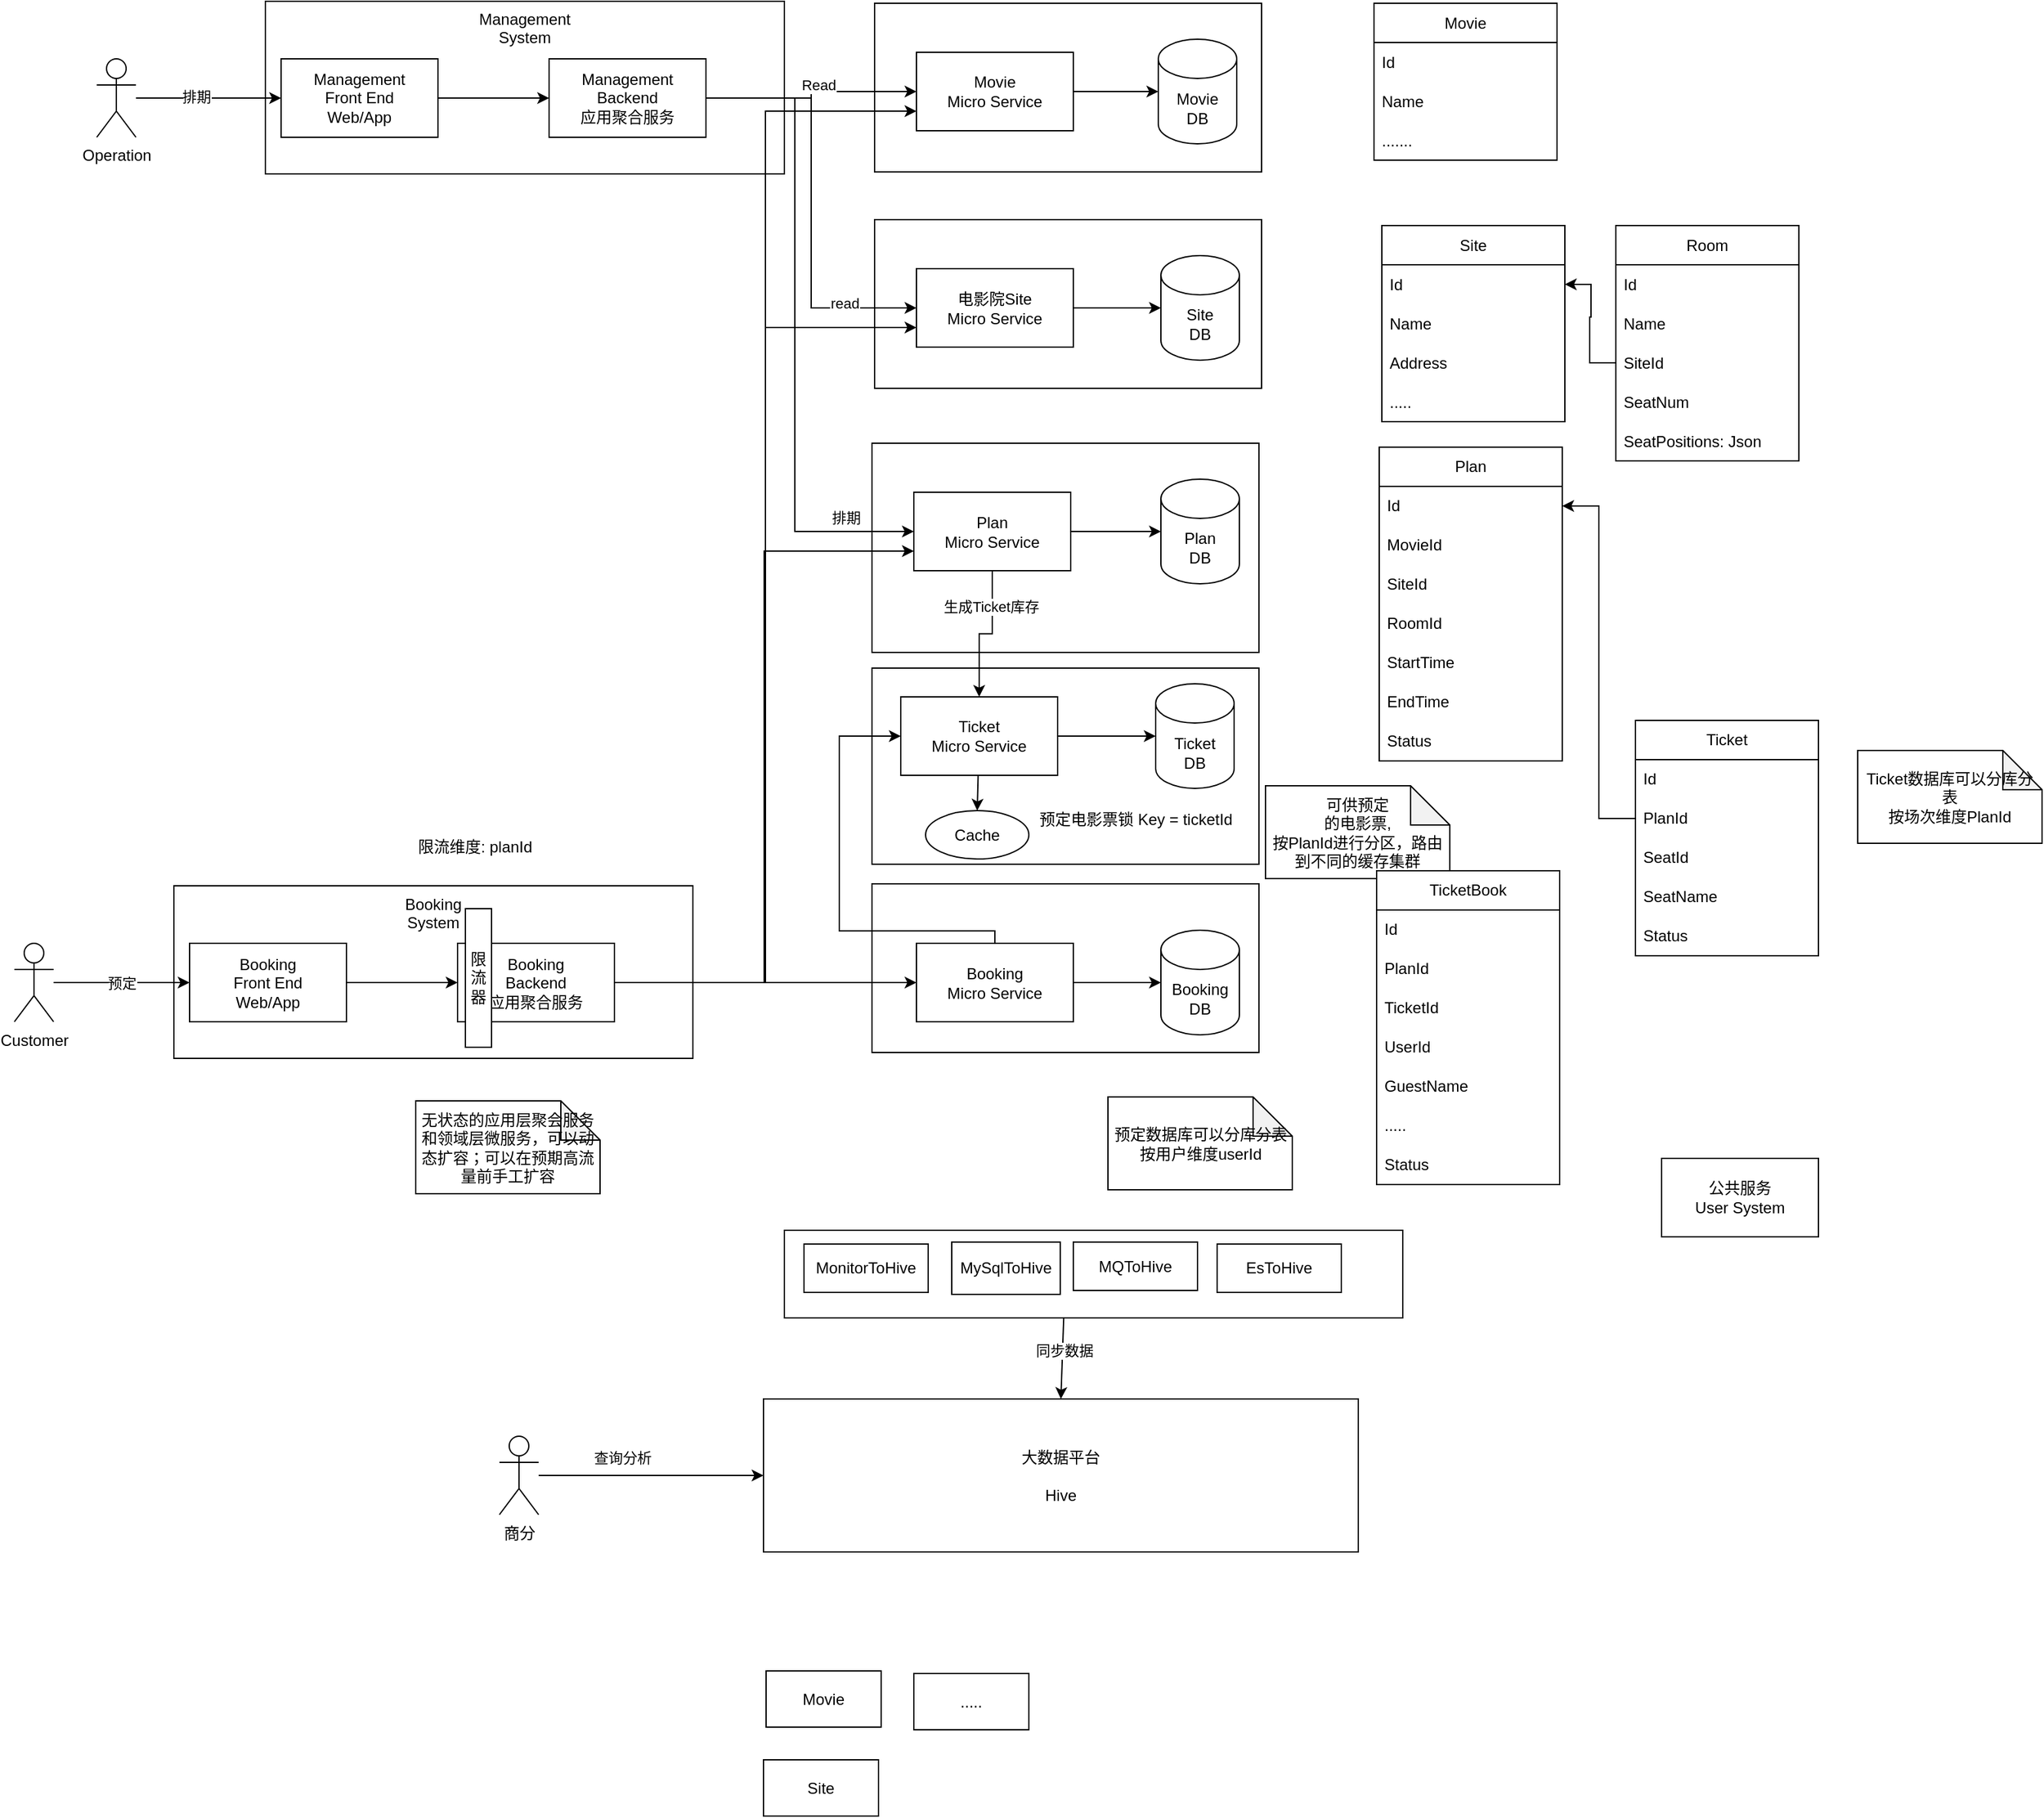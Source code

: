 <mxfile version="22.1.16" type="github">
  <diagram name="第 1 页" id="Faka9xy6Az8H3kE0TKsQ">
    <mxGraphModel dx="1875" dy="865" grid="0" gridSize="10" guides="1" tooltips="1" connect="1" arrows="1" fold="1" page="0" pageScale="1" pageWidth="827" pageHeight="1169" math="0" shadow="0">
      <root>
        <mxCell id="0" />
        <mxCell id="1" parent="0" />
        <mxCell id="XaCfA6eK3mpbHjhH3N9b-18" value="" style="rounded=0;whiteSpace=wrap;html=1;" vertex="1" parent="1">
          <mxGeometry x="803" y="534" width="296" height="160" as="geometry" />
        </mxCell>
        <mxCell id="XaCfA6eK3mpbHjhH3N9b-112" value="" style="rounded=0;whiteSpace=wrap;html=1;" vertex="1" parent="1">
          <mxGeometry x="803" y="706" width="296" height="150" as="geometry" />
        </mxCell>
        <mxCell id="XaCfA6eK3mpbHjhH3N9b-29" value="Booking&lt;br&gt;System" style="rounded=0;whiteSpace=wrap;html=1;verticalAlign=top;" vertex="1" parent="1">
          <mxGeometry x="269" y="872.5" width="397" height="132" as="geometry" />
        </mxCell>
        <mxCell id="XaCfA6eK3mpbHjhH3N9b-33" value="" style="rounded=0;whiteSpace=wrap;html=1;" vertex="1" parent="1">
          <mxGeometry x="803" y="871" width="296" height="129" as="geometry" />
        </mxCell>
        <mxCell id="XaCfA6eK3mpbHjhH3N9b-5" value="Management &lt;br&gt;System" style="rounded=0;whiteSpace=wrap;html=1;verticalAlign=top;" vertex="1" parent="1">
          <mxGeometry x="339" y="196" width="397" height="132" as="geometry" />
        </mxCell>
        <mxCell id="XaCfA6eK3mpbHjhH3N9b-12" value="" style="rounded=0;whiteSpace=wrap;html=1;" vertex="1" parent="1">
          <mxGeometry x="805" y="197.5" width="296" height="129" as="geometry" />
        </mxCell>
        <mxCell id="XaCfA6eK3mpbHjhH3N9b-15" value="" style="rounded=0;whiteSpace=wrap;html=1;" vertex="1" parent="1">
          <mxGeometry x="805" y="363" width="296" height="129" as="geometry" />
        </mxCell>
        <mxCell id="XaCfA6eK3mpbHjhH3N9b-11" style="edgeStyle=orthogonalEdgeStyle;rounded=0;orthogonalLoop=1;jettySize=auto;html=1;" edge="1" parent="1" source="XaCfA6eK3mpbHjhH3N9b-4" target="XaCfA6eK3mpbHjhH3N9b-6">
          <mxGeometry relative="1" as="geometry" />
        </mxCell>
        <mxCell id="XaCfA6eK3mpbHjhH3N9b-28" value="排期" style="edgeLabel;html=1;align=center;verticalAlign=middle;resizable=0;points=[];" vertex="1" connectable="0" parent="XaCfA6eK3mpbHjhH3N9b-11">
          <mxGeometry x="-0.171" y="1" relative="1" as="geometry">
            <mxPoint as="offset" />
          </mxGeometry>
        </mxCell>
        <mxCell id="XaCfA6eK3mpbHjhH3N9b-4" value="Operation" style="shape=umlActor;verticalLabelPosition=bottom;verticalAlign=top;html=1;outlineConnect=0;" vertex="1" parent="1">
          <mxGeometry x="210" y="240" width="30" height="60" as="geometry" />
        </mxCell>
        <mxCell id="XaCfA6eK3mpbHjhH3N9b-10" style="edgeStyle=orthogonalEdgeStyle;rounded=0;orthogonalLoop=1;jettySize=auto;html=1;" edge="1" parent="1" source="XaCfA6eK3mpbHjhH3N9b-6" target="XaCfA6eK3mpbHjhH3N9b-7">
          <mxGeometry relative="1" as="geometry" />
        </mxCell>
        <mxCell id="XaCfA6eK3mpbHjhH3N9b-6" value="Management&lt;br&gt;Front End&lt;br&gt;Web/App" style="rounded=0;whiteSpace=wrap;html=1;" vertex="1" parent="1">
          <mxGeometry x="351" y="240" width="120" height="60" as="geometry" />
        </mxCell>
        <mxCell id="XaCfA6eK3mpbHjhH3N9b-21" style="edgeStyle=orthogonalEdgeStyle;rounded=0;orthogonalLoop=1;jettySize=auto;html=1;" edge="1" parent="1" source="XaCfA6eK3mpbHjhH3N9b-7" target="XaCfA6eK3mpbHjhH3N9b-13">
          <mxGeometry relative="1" as="geometry" />
        </mxCell>
        <mxCell id="XaCfA6eK3mpbHjhH3N9b-22" value="Read" style="edgeLabel;html=1;align=center;verticalAlign=middle;resizable=0;points=[];" vertex="1" connectable="0" parent="XaCfA6eK3mpbHjhH3N9b-21">
          <mxGeometry x="0.096" y="5" relative="1" as="geometry">
            <mxPoint as="offset" />
          </mxGeometry>
        </mxCell>
        <mxCell id="XaCfA6eK3mpbHjhH3N9b-23" style="edgeStyle=orthogonalEdgeStyle;rounded=0;orthogonalLoop=1;jettySize=auto;html=1;entryX=0;entryY=0.5;entryDx=0;entryDy=0;" edge="1" parent="1" source="XaCfA6eK3mpbHjhH3N9b-7" target="XaCfA6eK3mpbHjhH3N9b-16">
          <mxGeometry relative="1" as="geometry" />
        </mxCell>
        <mxCell id="XaCfA6eK3mpbHjhH3N9b-24" value="read" style="edgeLabel;html=1;align=center;verticalAlign=middle;resizable=0;points=[];" vertex="1" connectable="0" parent="XaCfA6eK3mpbHjhH3N9b-23">
          <mxGeometry x="0.036" y="-1" relative="1" as="geometry">
            <mxPoint x="26" y="71" as="offset" />
          </mxGeometry>
        </mxCell>
        <mxCell id="XaCfA6eK3mpbHjhH3N9b-25" style="edgeStyle=orthogonalEdgeStyle;rounded=0;orthogonalLoop=1;jettySize=auto;html=1;exitX=1;exitY=0.5;exitDx=0;exitDy=0;entryX=0;entryY=0.5;entryDx=0;entryDy=0;" edge="1" parent="1" source="XaCfA6eK3mpbHjhH3N9b-7" target="XaCfA6eK3mpbHjhH3N9b-19">
          <mxGeometry relative="1" as="geometry">
            <mxPoint x="597" y="295" as="sourcePoint" />
            <mxPoint x="816" y="596.5" as="targetPoint" />
            <Array as="points">
              <mxPoint x="744" y="270" />
              <mxPoint x="744" y="602" />
            </Array>
          </mxGeometry>
        </mxCell>
        <mxCell id="XaCfA6eK3mpbHjhH3N9b-26" value="排期" style="edgeLabel;html=1;align=center;verticalAlign=middle;resizable=0;points=[];" vertex="1" connectable="0" parent="XaCfA6eK3mpbHjhH3N9b-25">
          <mxGeometry x="0.46" y="-1" relative="1" as="geometry">
            <mxPoint x="40" y="31" as="offset" />
          </mxGeometry>
        </mxCell>
        <mxCell id="XaCfA6eK3mpbHjhH3N9b-7" value="Management&lt;br&gt;Backend&lt;br&gt;应用聚合服务" style="rounded=0;whiteSpace=wrap;html=1;" vertex="1" parent="1">
          <mxGeometry x="556" y="240" width="120" height="60" as="geometry" />
        </mxCell>
        <mxCell id="XaCfA6eK3mpbHjhH3N9b-49" style="edgeStyle=orthogonalEdgeStyle;rounded=0;orthogonalLoop=1;jettySize=auto;html=1;" edge="1" parent="1" source="XaCfA6eK3mpbHjhH3N9b-13" target="XaCfA6eK3mpbHjhH3N9b-14">
          <mxGeometry relative="1" as="geometry" />
        </mxCell>
        <mxCell id="XaCfA6eK3mpbHjhH3N9b-13" value="Movie&lt;br&gt;Micro Service" style="rounded=0;whiteSpace=wrap;html=1;" vertex="1" parent="1">
          <mxGeometry x="837" y="235" width="120" height="60" as="geometry" />
        </mxCell>
        <mxCell id="XaCfA6eK3mpbHjhH3N9b-14" value="Movie&lt;br&gt;DB" style="shape=cylinder3;whiteSpace=wrap;html=1;boundedLbl=1;backgroundOutline=1;size=15;" vertex="1" parent="1">
          <mxGeometry x="1022" y="225" width="60" height="80" as="geometry" />
        </mxCell>
        <mxCell id="XaCfA6eK3mpbHjhH3N9b-48" style="edgeStyle=orthogonalEdgeStyle;rounded=0;orthogonalLoop=1;jettySize=auto;html=1;" edge="1" parent="1" source="XaCfA6eK3mpbHjhH3N9b-16" target="XaCfA6eK3mpbHjhH3N9b-17">
          <mxGeometry relative="1" as="geometry" />
        </mxCell>
        <mxCell id="XaCfA6eK3mpbHjhH3N9b-16" value="电影院Site&lt;br&gt;Micro Service" style="rounded=0;whiteSpace=wrap;html=1;" vertex="1" parent="1">
          <mxGeometry x="837" y="400.5" width="120" height="60" as="geometry" />
        </mxCell>
        <mxCell id="XaCfA6eK3mpbHjhH3N9b-17" value="Site&lt;br&gt;DB" style="shape=cylinder3;whiteSpace=wrap;html=1;boundedLbl=1;backgroundOutline=1;size=15;" vertex="1" parent="1">
          <mxGeometry x="1024" y="390.5" width="60" height="80" as="geometry" />
        </mxCell>
        <mxCell id="XaCfA6eK3mpbHjhH3N9b-47" style="edgeStyle=orthogonalEdgeStyle;rounded=0;orthogonalLoop=1;jettySize=auto;html=1;" edge="1" parent="1" source="XaCfA6eK3mpbHjhH3N9b-19" target="XaCfA6eK3mpbHjhH3N9b-20">
          <mxGeometry relative="1" as="geometry" />
        </mxCell>
        <mxCell id="XaCfA6eK3mpbHjhH3N9b-119" style="edgeStyle=orthogonalEdgeStyle;rounded=0;orthogonalLoop=1;jettySize=auto;html=1;" edge="1" parent="1" source="XaCfA6eK3mpbHjhH3N9b-19" target="XaCfA6eK3mpbHjhH3N9b-114">
          <mxGeometry relative="1" as="geometry" />
        </mxCell>
        <mxCell id="XaCfA6eK3mpbHjhH3N9b-129" value="生成Ticket库存" style="edgeLabel;html=1;align=center;verticalAlign=middle;resizable=0;points=[];" vertex="1" connectable="0" parent="XaCfA6eK3mpbHjhH3N9b-119">
          <mxGeometry x="-0.484" y="-1" relative="1" as="geometry">
            <mxPoint as="offset" />
          </mxGeometry>
        </mxCell>
        <mxCell id="XaCfA6eK3mpbHjhH3N9b-19" value="Plan&lt;br&gt;Micro Service" style="rounded=0;whiteSpace=wrap;html=1;" vertex="1" parent="1">
          <mxGeometry x="835" y="571.5" width="120" height="60" as="geometry" />
        </mxCell>
        <mxCell id="XaCfA6eK3mpbHjhH3N9b-20" value="Plan&lt;br&gt;DB" style="shape=cylinder3;whiteSpace=wrap;html=1;boundedLbl=1;backgroundOutline=1;size=15;" vertex="1" parent="1">
          <mxGeometry x="1024" y="561.5" width="60" height="80" as="geometry" />
        </mxCell>
        <mxCell id="XaCfA6eK3mpbHjhH3N9b-44" value="预定" style="edgeStyle=orthogonalEdgeStyle;rounded=0;orthogonalLoop=1;jettySize=auto;html=1;" edge="1" parent="1" source="XaCfA6eK3mpbHjhH3N9b-27" target="XaCfA6eK3mpbHjhH3N9b-31">
          <mxGeometry relative="1" as="geometry" />
        </mxCell>
        <mxCell id="XaCfA6eK3mpbHjhH3N9b-27" value="Customer" style="shape=umlActor;verticalLabelPosition=bottom;verticalAlign=top;html=1;outlineConnect=0;" vertex="1" parent="1">
          <mxGeometry x="147" y="916.5" width="30" height="60" as="geometry" />
        </mxCell>
        <mxCell id="XaCfA6eK3mpbHjhH3N9b-30" style="edgeStyle=orthogonalEdgeStyle;rounded=0;orthogonalLoop=1;jettySize=auto;html=1;" edge="1" parent="1" source="XaCfA6eK3mpbHjhH3N9b-31" target="XaCfA6eK3mpbHjhH3N9b-32">
          <mxGeometry relative="1" as="geometry" />
        </mxCell>
        <mxCell id="XaCfA6eK3mpbHjhH3N9b-31" value="Booking&lt;br&gt;Front End&lt;br&gt;Web/App" style="rounded=0;whiteSpace=wrap;html=1;" vertex="1" parent="1">
          <mxGeometry x="281" y="916.5" width="120" height="60" as="geometry" />
        </mxCell>
        <mxCell id="XaCfA6eK3mpbHjhH3N9b-43" style="edgeStyle=orthogonalEdgeStyle;rounded=0;orthogonalLoop=1;jettySize=auto;html=1;" edge="1" parent="1" source="XaCfA6eK3mpbHjhH3N9b-32" target="XaCfA6eK3mpbHjhH3N9b-34">
          <mxGeometry relative="1" as="geometry">
            <Array as="points">
              <mxPoint x="777" y="947" />
              <mxPoint x="777" y="947" />
            </Array>
          </mxGeometry>
        </mxCell>
        <mxCell id="XaCfA6eK3mpbHjhH3N9b-103" style="edgeStyle=orthogonalEdgeStyle;rounded=0;orthogonalLoop=1;jettySize=auto;html=1;entryX=0;entryY=0.75;entryDx=0;entryDy=0;" edge="1" parent="1" source="XaCfA6eK3mpbHjhH3N9b-32" target="XaCfA6eK3mpbHjhH3N9b-13">
          <mxGeometry relative="1" as="geometry">
            <mxPoint x="682" y="419" as="targetPoint" />
          </mxGeometry>
        </mxCell>
        <mxCell id="XaCfA6eK3mpbHjhH3N9b-104" style="edgeStyle=orthogonalEdgeStyle;rounded=0;orthogonalLoop=1;jettySize=auto;html=1;entryX=0;entryY=0.75;entryDx=0;entryDy=0;" edge="1" parent="1" source="XaCfA6eK3mpbHjhH3N9b-32" target="XaCfA6eK3mpbHjhH3N9b-16">
          <mxGeometry relative="1" as="geometry" />
        </mxCell>
        <mxCell id="XaCfA6eK3mpbHjhH3N9b-128" style="edgeStyle=orthogonalEdgeStyle;rounded=0;orthogonalLoop=1;jettySize=auto;html=1;entryX=0;entryY=0.75;entryDx=0;entryDy=0;" edge="1" parent="1" source="XaCfA6eK3mpbHjhH3N9b-32" target="XaCfA6eK3mpbHjhH3N9b-19">
          <mxGeometry relative="1" as="geometry" />
        </mxCell>
        <mxCell id="XaCfA6eK3mpbHjhH3N9b-32" value="Booking&lt;br&gt;Backend&lt;br&gt;应用聚合服务" style="rounded=0;whiteSpace=wrap;html=1;" vertex="1" parent="1">
          <mxGeometry x="486" y="916.5" width="120" height="60" as="geometry" />
        </mxCell>
        <mxCell id="XaCfA6eK3mpbHjhH3N9b-46" style="edgeStyle=orthogonalEdgeStyle;rounded=0;orthogonalLoop=1;jettySize=auto;html=1;" edge="1" parent="1" source="XaCfA6eK3mpbHjhH3N9b-34" target="XaCfA6eK3mpbHjhH3N9b-35">
          <mxGeometry relative="1" as="geometry" />
        </mxCell>
        <mxCell id="XaCfA6eK3mpbHjhH3N9b-118" style="edgeStyle=orthogonalEdgeStyle;rounded=0;orthogonalLoop=1;jettySize=auto;html=1;entryX=0;entryY=0.5;entryDx=0;entryDy=0;" edge="1" parent="1" source="XaCfA6eK3mpbHjhH3N9b-34" target="XaCfA6eK3mpbHjhH3N9b-114">
          <mxGeometry relative="1" as="geometry">
            <Array as="points">
              <mxPoint x="897" y="907" />
              <mxPoint x="778" y="907" />
              <mxPoint x="778" y="758" />
            </Array>
          </mxGeometry>
        </mxCell>
        <mxCell id="XaCfA6eK3mpbHjhH3N9b-34" value="Booking&lt;br&gt;Micro Service" style="rounded=0;whiteSpace=wrap;html=1;" vertex="1" parent="1">
          <mxGeometry x="837" y="916.5" width="120" height="60" as="geometry" />
        </mxCell>
        <mxCell id="XaCfA6eK3mpbHjhH3N9b-35" value="Booking&lt;br&gt;DB" style="shape=cylinder3;whiteSpace=wrap;html=1;boundedLbl=1;backgroundOutline=1;size=15;" vertex="1" parent="1">
          <mxGeometry x="1024" y="906.5" width="60" height="80" as="geometry" />
        </mxCell>
        <mxCell id="XaCfA6eK3mpbHjhH3N9b-41" value="可供预定&lt;br&gt;的电影票,&lt;br&gt;按PlanId进行分区，路由到不同的缓存集群" style="shape=note;whiteSpace=wrap;html=1;backgroundOutline=1;darkOpacity=0.05;" vertex="1" parent="1">
          <mxGeometry x="1104" y="796" width="141" height="71" as="geometry" />
        </mxCell>
        <mxCell id="XaCfA6eK3mpbHjhH3N9b-45" value="公共服务&lt;br&gt;User System" style="rounded=0;whiteSpace=wrap;html=1;" vertex="1" parent="1">
          <mxGeometry x="1407" y="1081" width="120" height="60" as="geometry" />
        </mxCell>
        <mxCell id="XaCfA6eK3mpbHjhH3N9b-50" value="Movie" style="swimlane;fontStyle=0;childLayout=stackLayout;horizontal=1;startSize=30;horizontalStack=0;resizeParent=1;resizeParentMax=0;resizeLast=0;collapsible=1;marginBottom=0;whiteSpace=wrap;html=1;" vertex="1" parent="1">
          <mxGeometry x="1187" y="197.5" width="140" height="120" as="geometry" />
        </mxCell>
        <mxCell id="XaCfA6eK3mpbHjhH3N9b-51" value="Id" style="text;strokeColor=none;fillColor=none;align=left;verticalAlign=middle;spacingLeft=4;spacingRight=4;overflow=hidden;points=[[0,0.5],[1,0.5]];portConstraint=eastwest;rotatable=0;whiteSpace=wrap;html=1;" vertex="1" parent="XaCfA6eK3mpbHjhH3N9b-50">
          <mxGeometry y="30" width="140" height="30" as="geometry" />
        </mxCell>
        <mxCell id="XaCfA6eK3mpbHjhH3N9b-52" value="Name" style="text;strokeColor=none;fillColor=none;align=left;verticalAlign=middle;spacingLeft=4;spacingRight=4;overflow=hidden;points=[[0,0.5],[1,0.5]];portConstraint=eastwest;rotatable=0;whiteSpace=wrap;html=1;" vertex="1" parent="XaCfA6eK3mpbHjhH3N9b-50">
          <mxGeometry y="60" width="140" height="30" as="geometry" />
        </mxCell>
        <mxCell id="XaCfA6eK3mpbHjhH3N9b-53" value="......." style="text;strokeColor=none;fillColor=none;align=left;verticalAlign=middle;spacingLeft=4;spacingRight=4;overflow=hidden;points=[[0,0.5],[1,0.5]];portConstraint=eastwest;rotatable=0;whiteSpace=wrap;html=1;" vertex="1" parent="XaCfA6eK3mpbHjhH3N9b-50">
          <mxGeometry y="90" width="140" height="30" as="geometry" />
        </mxCell>
        <mxCell id="XaCfA6eK3mpbHjhH3N9b-54" value="Site" style="swimlane;fontStyle=0;childLayout=stackLayout;horizontal=1;startSize=30;horizontalStack=0;resizeParent=1;resizeParentMax=0;resizeLast=0;collapsible=1;marginBottom=0;whiteSpace=wrap;html=1;" vertex="1" parent="1">
          <mxGeometry x="1193" y="367.5" width="140" height="150" as="geometry" />
        </mxCell>
        <mxCell id="XaCfA6eK3mpbHjhH3N9b-55" value="Id" style="text;strokeColor=none;fillColor=none;align=left;verticalAlign=middle;spacingLeft=4;spacingRight=4;overflow=hidden;points=[[0,0.5],[1,0.5]];portConstraint=eastwest;rotatable=0;whiteSpace=wrap;html=1;" vertex="1" parent="XaCfA6eK3mpbHjhH3N9b-54">
          <mxGeometry y="30" width="140" height="30" as="geometry" />
        </mxCell>
        <mxCell id="XaCfA6eK3mpbHjhH3N9b-56" value="Name" style="text;strokeColor=none;fillColor=none;align=left;verticalAlign=middle;spacingLeft=4;spacingRight=4;overflow=hidden;points=[[0,0.5],[1,0.5]];portConstraint=eastwest;rotatable=0;whiteSpace=wrap;html=1;" vertex="1" parent="XaCfA6eK3mpbHjhH3N9b-54">
          <mxGeometry y="60" width="140" height="30" as="geometry" />
        </mxCell>
        <mxCell id="XaCfA6eK3mpbHjhH3N9b-57" value="Address" style="text;strokeColor=none;fillColor=none;align=left;verticalAlign=middle;spacingLeft=4;spacingRight=4;overflow=hidden;points=[[0,0.5],[1,0.5]];portConstraint=eastwest;rotatable=0;whiteSpace=wrap;html=1;" vertex="1" parent="XaCfA6eK3mpbHjhH3N9b-54">
          <mxGeometry y="90" width="140" height="30" as="geometry" />
        </mxCell>
        <mxCell id="XaCfA6eK3mpbHjhH3N9b-58" value="....." style="text;strokeColor=none;fillColor=none;align=left;verticalAlign=middle;spacingLeft=4;spacingRight=4;overflow=hidden;points=[[0,0.5],[1,0.5]];portConstraint=eastwest;rotatable=0;whiteSpace=wrap;html=1;" vertex="1" parent="XaCfA6eK3mpbHjhH3N9b-54">
          <mxGeometry y="120" width="140" height="30" as="geometry" />
        </mxCell>
        <mxCell id="XaCfA6eK3mpbHjhH3N9b-59" value="Room" style="swimlane;fontStyle=0;childLayout=stackLayout;horizontal=1;startSize=30;horizontalStack=0;resizeParent=1;resizeParentMax=0;resizeLast=0;collapsible=1;marginBottom=0;whiteSpace=wrap;html=1;" vertex="1" parent="1">
          <mxGeometry x="1372" y="367.5" width="140" height="180" as="geometry" />
        </mxCell>
        <mxCell id="XaCfA6eK3mpbHjhH3N9b-60" value="Id" style="text;strokeColor=none;fillColor=none;align=left;verticalAlign=middle;spacingLeft=4;spacingRight=4;overflow=hidden;points=[[0,0.5],[1,0.5]];portConstraint=eastwest;rotatable=0;whiteSpace=wrap;html=1;" vertex="1" parent="XaCfA6eK3mpbHjhH3N9b-59">
          <mxGeometry y="30" width="140" height="30" as="geometry" />
        </mxCell>
        <mxCell id="XaCfA6eK3mpbHjhH3N9b-61" value="Name" style="text;strokeColor=none;fillColor=none;align=left;verticalAlign=middle;spacingLeft=4;spacingRight=4;overflow=hidden;points=[[0,0.5],[1,0.5]];portConstraint=eastwest;rotatable=0;whiteSpace=wrap;html=1;" vertex="1" parent="XaCfA6eK3mpbHjhH3N9b-59">
          <mxGeometry y="60" width="140" height="30" as="geometry" />
        </mxCell>
        <mxCell id="XaCfA6eK3mpbHjhH3N9b-62" value="SiteId" style="text;strokeColor=none;fillColor=none;align=left;verticalAlign=middle;spacingLeft=4;spacingRight=4;overflow=hidden;points=[[0,0.5],[1,0.5]];portConstraint=eastwest;rotatable=0;whiteSpace=wrap;html=1;" vertex="1" parent="XaCfA6eK3mpbHjhH3N9b-59">
          <mxGeometry y="90" width="140" height="30" as="geometry" />
        </mxCell>
        <mxCell id="XaCfA6eK3mpbHjhH3N9b-63" value="SeatNum" style="text;strokeColor=none;fillColor=none;align=left;verticalAlign=middle;spacingLeft=4;spacingRight=4;overflow=hidden;points=[[0,0.5],[1,0.5]];portConstraint=eastwest;rotatable=0;whiteSpace=wrap;html=1;" vertex="1" parent="XaCfA6eK3mpbHjhH3N9b-59">
          <mxGeometry y="120" width="140" height="30" as="geometry" />
        </mxCell>
        <mxCell id="XaCfA6eK3mpbHjhH3N9b-65" value="SeatPositions: Json" style="text;strokeColor=none;fillColor=none;align=left;verticalAlign=middle;spacingLeft=4;spacingRight=4;overflow=hidden;points=[[0,0.5],[1,0.5]];portConstraint=eastwest;rotatable=0;whiteSpace=wrap;html=1;" vertex="1" parent="XaCfA6eK3mpbHjhH3N9b-59">
          <mxGeometry y="150" width="140" height="30" as="geometry" />
        </mxCell>
        <mxCell id="XaCfA6eK3mpbHjhH3N9b-64" style="edgeStyle=orthogonalEdgeStyle;rounded=0;orthogonalLoop=1;jettySize=auto;html=1;" edge="1" parent="1" source="XaCfA6eK3mpbHjhH3N9b-62" target="XaCfA6eK3mpbHjhH3N9b-55">
          <mxGeometry relative="1" as="geometry" />
        </mxCell>
        <mxCell id="XaCfA6eK3mpbHjhH3N9b-66" value="Plan" style="swimlane;fontStyle=0;childLayout=stackLayout;horizontal=1;startSize=30;horizontalStack=0;resizeParent=1;resizeParentMax=0;resizeLast=0;collapsible=1;marginBottom=0;whiteSpace=wrap;html=1;" vertex="1" parent="1">
          <mxGeometry x="1191" y="537" width="140" height="240" as="geometry" />
        </mxCell>
        <mxCell id="XaCfA6eK3mpbHjhH3N9b-67" value="Id" style="text;strokeColor=none;fillColor=none;align=left;verticalAlign=middle;spacingLeft=4;spacingRight=4;overflow=hidden;points=[[0,0.5],[1,0.5]];portConstraint=eastwest;rotatable=0;whiteSpace=wrap;html=1;" vertex="1" parent="XaCfA6eK3mpbHjhH3N9b-66">
          <mxGeometry y="30" width="140" height="30" as="geometry" />
        </mxCell>
        <mxCell id="XaCfA6eK3mpbHjhH3N9b-68" value="MovieId" style="text;strokeColor=none;fillColor=none;align=left;verticalAlign=middle;spacingLeft=4;spacingRight=4;overflow=hidden;points=[[0,0.5],[1,0.5]];portConstraint=eastwest;rotatable=0;whiteSpace=wrap;html=1;" vertex="1" parent="XaCfA6eK3mpbHjhH3N9b-66">
          <mxGeometry y="60" width="140" height="30" as="geometry" />
        </mxCell>
        <mxCell id="XaCfA6eK3mpbHjhH3N9b-69" value="SiteId" style="text;strokeColor=none;fillColor=none;align=left;verticalAlign=middle;spacingLeft=4;spacingRight=4;overflow=hidden;points=[[0,0.5],[1,0.5]];portConstraint=eastwest;rotatable=0;whiteSpace=wrap;html=1;" vertex="1" parent="XaCfA6eK3mpbHjhH3N9b-66">
          <mxGeometry y="90" width="140" height="30" as="geometry" />
        </mxCell>
        <mxCell id="XaCfA6eK3mpbHjhH3N9b-70" value="RoomId" style="text;strokeColor=none;fillColor=none;align=left;verticalAlign=middle;spacingLeft=4;spacingRight=4;overflow=hidden;points=[[0,0.5],[1,0.5]];portConstraint=eastwest;rotatable=0;whiteSpace=wrap;html=1;" vertex="1" parent="XaCfA6eK3mpbHjhH3N9b-66">
          <mxGeometry y="120" width="140" height="30" as="geometry" />
        </mxCell>
        <mxCell id="XaCfA6eK3mpbHjhH3N9b-71" value="StartTime" style="text;strokeColor=none;fillColor=none;align=left;verticalAlign=middle;spacingLeft=4;spacingRight=4;overflow=hidden;points=[[0,0.5],[1,0.5]];portConstraint=eastwest;rotatable=0;whiteSpace=wrap;html=1;" vertex="1" parent="XaCfA6eK3mpbHjhH3N9b-66">
          <mxGeometry y="150" width="140" height="30" as="geometry" />
        </mxCell>
        <mxCell id="XaCfA6eK3mpbHjhH3N9b-72" value="EndTime" style="text;strokeColor=none;fillColor=none;align=left;verticalAlign=middle;spacingLeft=4;spacingRight=4;overflow=hidden;points=[[0,0.5],[1,0.5]];portConstraint=eastwest;rotatable=0;whiteSpace=wrap;html=1;" vertex="1" parent="XaCfA6eK3mpbHjhH3N9b-66">
          <mxGeometry y="180" width="140" height="30" as="geometry" />
        </mxCell>
        <mxCell id="XaCfA6eK3mpbHjhH3N9b-82" value="Status" style="text;strokeColor=none;fillColor=none;align=left;verticalAlign=middle;spacingLeft=4;spacingRight=4;overflow=hidden;points=[[0,0.5],[1,0.5]];portConstraint=eastwest;rotatable=0;whiteSpace=wrap;html=1;" vertex="1" parent="XaCfA6eK3mpbHjhH3N9b-66">
          <mxGeometry y="210" width="140" height="30" as="geometry" />
        </mxCell>
        <mxCell id="XaCfA6eK3mpbHjhH3N9b-74" value="Ticket" style="swimlane;fontStyle=0;childLayout=stackLayout;horizontal=1;startSize=30;horizontalStack=0;resizeParent=1;resizeParentMax=0;resizeLast=0;collapsible=1;marginBottom=0;whiteSpace=wrap;html=1;" vertex="1" parent="1">
          <mxGeometry x="1387" y="746" width="140" height="180" as="geometry" />
        </mxCell>
        <mxCell id="XaCfA6eK3mpbHjhH3N9b-75" value="Id" style="text;strokeColor=none;fillColor=none;align=left;verticalAlign=middle;spacingLeft=4;spacingRight=4;overflow=hidden;points=[[0,0.5],[1,0.5]];portConstraint=eastwest;rotatable=0;whiteSpace=wrap;html=1;" vertex="1" parent="XaCfA6eK3mpbHjhH3N9b-74">
          <mxGeometry y="30" width="140" height="30" as="geometry" />
        </mxCell>
        <mxCell id="XaCfA6eK3mpbHjhH3N9b-76" value="PlanId" style="text;strokeColor=none;fillColor=none;align=left;verticalAlign=middle;spacingLeft=4;spacingRight=4;overflow=hidden;points=[[0,0.5],[1,0.5]];portConstraint=eastwest;rotatable=0;whiteSpace=wrap;html=1;" vertex="1" parent="XaCfA6eK3mpbHjhH3N9b-74">
          <mxGeometry y="60" width="140" height="30" as="geometry" />
        </mxCell>
        <mxCell id="XaCfA6eK3mpbHjhH3N9b-77" value="SeatId" style="text;strokeColor=none;fillColor=none;align=left;verticalAlign=middle;spacingLeft=4;spacingRight=4;overflow=hidden;points=[[0,0.5],[1,0.5]];portConstraint=eastwest;rotatable=0;whiteSpace=wrap;html=1;" vertex="1" parent="XaCfA6eK3mpbHjhH3N9b-74">
          <mxGeometry y="90" width="140" height="30" as="geometry" />
        </mxCell>
        <mxCell id="XaCfA6eK3mpbHjhH3N9b-78" value="SeatName" style="text;strokeColor=none;fillColor=none;align=left;verticalAlign=middle;spacingLeft=4;spacingRight=4;overflow=hidden;points=[[0,0.5],[1,0.5]];portConstraint=eastwest;rotatable=0;whiteSpace=wrap;html=1;" vertex="1" parent="XaCfA6eK3mpbHjhH3N9b-74">
          <mxGeometry y="120" width="140" height="30" as="geometry" />
        </mxCell>
        <mxCell id="XaCfA6eK3mpbHjhH3N9b-83" value="Status" style="text;strokeColor=none;fillColor=none;align=left;verticalAlign=middle;spacingLeft=4;spacingRight=4;overflow=hidden;points=[[0,0.5],[1,0.5]];portConstraint=eastwest;rotatable=0;whiteSpace=wrap;html=1;" vertex="1" parent="XaCfA6eK3mpbHjhH3N9b-74">
          <mxGeometry y="150" width="140" height="30" as="geometry" />
        </mxCell>
        <mxCell id="XaCfA6eK3mpbHjhH3N9b-81" style="edgeStyle=orthogonalEdgeStyle;rounded=0;orthogonalLoop=1;jettySize=auto;html=1;entryX=1;entryY=0.5;entryDx=0;entryDy=0;" edge="1" parent="1" source="XaCfA6eK3mpbHjhH3N9b-76" target="XaCfA6eK3mpbHjhH3N9b-67">
          <mxGeometry relative="1" as="geometry" />
        </mxCell>
        <mxCell id="XaCfA6eK3mpbHjhH3N9b-84" value="TicketBook" style="swimlane;fontStyle=0;childLayout=stackLayout;horizontal=1;startSize=30;horizontalStack=0;resizeParent=1;resizeParentMax=0;resizeLast=0;collapsible=1;marginBottom=0;whiteSpace=wrap;html=1;" vertex="1" parent="1">
          <mxGeometry x="1189" y="861" width="140" height="240" as="geometry" />
        </mxCell>
        <mxCell id="XaCfA6eK3mpbHjhH3N9b-85" value="Id" style="text;strokeColor=none;fillColor=none;align=left;verticalAlign=middle;spacingLeft=4;spacingRight=4;overflow=hidden;points=[[0,0.5],[1,0.5]];portConstraint=eastwest;rotatable=0;whiteSpace=wrap;html=1;" vertex="1" parent="XaCfA6eK3mpbHjhH3N9b-84">
          <mxGeometry y="30" width="140" height="30" as="geometry" />
        </mxCell>
        <mxCell id="XaCfA6eK3mpbHjhH3N9b-86" value="PlanId" style="text;strokeColor=none;fillColor=none;align=left;verticalAlign=middle;spacingLeft=4;spacingRight=4;overflow=hidden;points=[[0,0.5],[1,0.5]];portConstraint=eastwest;rotatable=0;whiteSpace=wrap;html=1;" vertex="1" parent="XaCfA6eK3mpbHjhH3N9b-84">
          <mxGeometry y="60" width="140" height="30" as="geometry" />
        </mxCell>
        <mxCell id="XaCfA6eK3mpbHjhH3N9b-87" value="TicketId" style="text;strokeColor=none;fillColor=none;align=left;verticalAlign=middle;spacingLeft=4;spacingRight=4;overflow=hidden;points=[[0,0.5],[1,0.5]];portConstraint=eastwest;rotatable=0;whiteSpace=wrap;html=1;" vertex="1" parent="XaCfA6eK3mpbHjhH3N9b-84">
          <mxGeometry y="90" width="140" height="30" as="geometry" />
        </mxCell>
        <mxCell id="XaCfA6eK3mpbHjhH3N9b-88" value="UserId" style="text;strokeColor=none;fillColor=none;align=left;verticalAlign=middle;spacingLeft=4;spacingRight=4;overflow=hidden;points=[[0,0.5],[1,0.5]];portConstraint=eastwest;rotatable=0;whiteSpace=wrap;html=1;" vertex="1" parent="XaCfA6eK3mpbHjhH3N9b-84">
          <mxGeometry y="120" width="140" height="30" as="geometry" />
        </mxCell>
        <mxCell id="XaCfA6eK3mpbHjhH3N9b-93" value="GuestName" style="text;strokeColor=none;fillColor=none;align=left;verticalAlign=middle;spacingLeft=4;spacingRight=4;overflow=hidden;points=[[0,0.5],[1,0.5]];portConstraint=eastwest;rotatable=0;whiteSpace=wrap;html=1;" vertex="1" parent="XaCfA6eK3mpbHjhH3N9b-84">
          <mxGeometry y="150" width="140" height="30" as="geometry" />
        </mxCell>
        <mxCell id="XaCfA6eK3mpbHjhH3N9b-90" value="....." style="text;strokeColor=none;fillColor=none;align=left;verticalAlign=middle;spacingLeft=4;spacingRight=4;overflow=hidden;points=[[0,0.5],[1,0.5]];portConstraint=eastwest;rotatable=0;whiteSpace=wrap;html=1;" vertex="1" parent="XaCfA6eK3mpbHjhH3N9b-84">
          <mxGeometry y="180" width="140" height="30" as="geometry" />
        </mxCell>
        <mxCell id="XaCfA6eK3mpbHjhH3N9b-89" value="Status" style="text;strokeColor=none;fillColor=none;align=left;verticalAlign=middle;spacingLeft=4;spacingRight=4;overflow=hidden;points=[[0,0.5],[1,0.5]];portConstraint=eastwest;rotatable=0;whiteSpace=wrap;html=1;" vertex="1" parent="XaCfA6eK3mpbHjhH3N9b-84">
          <mxGeometry y="210" width="140" height="30" as="geometry" />
        </mxCell>
        <mxCell id="XaCfA6eK3mpbHjhH3N9b-98" style="edgeStyle=orthogonalEdgeStyle;rounded=0;orthogonalLoop=1;jettySize=auto;html=1;" edge="1" parent="1" source="XaCfA6eK3mpbHjhH3N9b-94" target="XaCfA6eK3mpbHjhH3N9b-95">
          <mxGeometry relative="1" as="geometry" />
        </mxCell>
        <mxCell id="XaCfA6eK3mpbHjhH3N9b-99" value="查询分析" style="edgeLabel;html=1;align=center;verticalAlign=middle;resizable=0;points=[];" vertex="1" connectable="0" parent="XaCfA6eK3mpbHjhH3N9b-98">
          <mxGeometry x="-0.337" y="3" relative="1" as="geometry">
            <mxPoint x="7" y="-11" as="offset" />
          </mxGeometry>
        </mxCell>
        <mxCell id="XaCfA6eK3mpbHjhH3N9b-94" value="商分" style="shape=umlActor;verticalLabelPosition=bottom;verticalAlign=top;html=1;outlineConnect=0;" vertex="1" parent="1">
          <mxGeometry x="518" y="1293.5" width="30" height="60" as="geometry" />
        </mxCell>
        <mxCell id="XaCfA6eK3mpbHjhH3N9b-95" value="大数据平台&lt;br&gt;&lt;br&gt;Hive" style="rounded=0;whiteSpace=wrap;html=1;" vertex="1" parent="1">
          <mxGeometry x="720" y="1265" width="455" height="117" as="geometry" />
        </mxCell>
        <mxCell id="XaCfA6eK3mpbHjhH3N9b-96" value="" style="endArrow=classic;html=1;rounded=0;entryX=0.5;entryY=0;entryDx=0;entryDy=0;" edge="1" parent="1" target="XaCfA6eK3mpbHjhH3N9b-95">
          <mxGeometry width="50" height="50" relative="1" as="geometry">
            <mxPoint x="950" y="1193" as="sourcePoint" />
            <mxPoint x="971" y="1171" as="targetPoint" />
          </mxGeometry>
        </mxCell>
        <mxCell id="XaCfA6eK3mpbHjhH3N9b-97" value="同步数据" style="edgeLabel;html=1;align=center;verticalAlign=middle;resizable=0;points=[];" vertex="1" connectable="0" parent="XaCfA6eK3mpbHjhH3N9b-96">
          <mxGeometry x="-0.046" y="1" relative="1" as="geometry">
            <mxPoint as="offset" />
          </mxGeometry>
        </mxCell>
        <mxCell id="XaCfA6eK3mpbHjhH3N9b-106" value="预定电影票锁 Key = ticketId" style="text;html=1;strokeColor=none;fillColor=none;align=center;verticalAlign=middle;whiteSpace=wrap;rounded=0;" vertex="1" parent="1">
          <mxGeometry x="918" y="810" width="174" height="23" as="geometry" />
        </mxCell>
        <mxCell id="XaCfA6eK3mpbHjhH3N9b-107" value="限流器" style="rounded=0;whiteSpace=wrap;html=1;" vertex="1" parent="1">
          <mxGeometry x="492" y="890" width="20" height="106" as="geometry" />
        </mxCell>
        <mxCell id="XaCfA6eK3mpbHjhH3N9b-108" value="限流维度: planId" style="text;html=1;strokeColor=none;fillColor=none;align=center;verticalAlign=middle;whiteSpace=wrap;rounded=0;" vertex="1" parent="1">
          <mxGeometry x="449" y="830" width="101" height="26" as="geometry" />
        </mxCell>
        <mxCell id="XaCfA6eK3mpbHjhH3N9b-109" value="无状态的应用层聚会服务和领域层微服务，可以动态扩容；可以在预期高流量前手工扩容" style="shape=note;whiteSpace=wrap;html=1;backgroundOutline=1;darkOpacity=0.05;" vertex="1" parent="1">
          <mxGeometry x="454" y="1037" width="141" height="71" as="geometry" />
        </mxCell>
        <mxCell id="XaCfA6eK3mpbHjhH3N9b-110" value="预定数据库可以分库分表&lt;br&gt;按用户维度userId" style="shape=note;whiteSpace=wrap;html=1;backgroundOutline=1;darkOpacity=0.05;" vertex="1" parent="1">
          <mxGeometry x="983.5" y="1034" width="141" height="71" as="geometry" />
        </mxCell>
        <mxCell id="XaCfA6eK3mpbHjhH3N9b-111" value="Ticket数据库可以分库分表&lt;br&gt;按场次维度PlanId" style="shape=note;whiteSpace=wrap;html=1;backgroundOutline=1;darkOpacity=0.05;" vertex="1" parent="1">
          <mxGeometry x="1557" y="769" width="141" height="71" as="geometry" />
        </mxCell>
        <mxCell id="XaCfA6eK3mpbHjhH3N9b-113" style="edgeStyle=orthogonalEdgeStyle;rounded=0;orthogonalLoop=1;jettySize=auto;html=1;" edge="1" parent="1" source="XaCfA6eK3mpbHjhH3N9b-114" target="XaCfA6eK3mpbHjhH3N9b-115">
          <mxGeometry relative="1" as="geometry" />
        </mxCell>
        <mxCell id="XaCfA6eK3mpbHjhH3N9b-114" value="Ticket&lt;br&gt;Micro Service" style="rounded=0;whiteSpace=wrap;html=1;" vertex="1" parent="1">
          <mxGeometry x="825" y="728" width="120" height="60" as="geometry" />
        </mxCell>
        <mxCell id="XaCfA6eK3mpbHjhH3N9b-115" value="Ticket&lt;br&gt;DB" style="shape=cylinder3;whiteSpace=wrap;html=1;boundedLbl=1;backgroundOutline=1;size=15;" vertex="1" parent="1">
          <mxGeometry x="1020" y="718" width="60" height="80" as="geometry" />
        </mxCell>
        <mxCell id="XaCfA6eK3mpbHjhH3N9b-116" value="Cache" style="ellipse;whiteSpace=wrap;html=1;" vertex="1" parent="1">
          <mxGeometry x="844" y="815" width="79" height="37" as="geometry" />
        </mxCell>
        <mxCell id="XaCfA6eK3mpbHjhH3N9b-117" value="" style="endArrow=classic;html=1;rounded=0;entryX=0.5;entryY=0;entryDx=0;entryDy=0;" edge="1" parent="1" source="XaCfA6eK3mpbHjhH3N9b-114" target="XaCfA6eK3mpbHjhH3N9b-116">
          <mxGeometry width="50" height="50" relative="1" as="geometry">
            <mxPoint x="932" y="953" as="sourcePoint" />
            <mxPoint x="982" y="903" as="targetPoint" />
          </mxGeometry>
        </mxCell>
        <mxCell id="XaCfA6eK3mpbHjhH3N9b-120" value="Movie" style="rounded=0;whiteSpace=wrap;html=1;" vertex="1" parent="1">
          <mxGeometry x="722" y="1473" width="88" height="43" as="geometry" />
        </mxCell>
        <mxCell id="XaCfA6eK3mpbHjhH3N9b-121" value="Site" style="rounded=0;whiteSpace=wrap;html=1;" vertex="1" parent="1">
          <mxGeometry x="720" y="1541" width="88" height="43" as="geometry" />
        </mxCell>
        <mxCell id="XaCfA6eK3mpbHjhH3N9b-122" value="....." style="rounded=0;whiteSpace=wrap;html=1;" vertex="1" parent="1">
          <mxGeometry x="835" y="1475" width="88" height="43" as="geometry" />
        </mxCell>
        <mxCell id="XaCfA6eK3mpbHjhH3N9b-123" value="" style="rounded=0;whiteSpace=wrap;html=1;" vertex="1" parent="1">
          <mxGeometry x="736" y="1136" width="473" height="67" as="geometry" />
        </mxCell>
        <mxCell id="XaCfA6eK3mpbHjhH3N9b-124" value="MySqlToHive" style="rounded=0;whiteSpace=wrap;html=1;" vertex="1" parent="1">
          <mxGeometry x="864" y="1145" width="83" height="40" as="geometry" />
        </mxCell>
        <mxCell id="XaCfA6eK3mpbHjhH3N9b-125" value="MQToHive" style="rounded=0;whiteSpace=wrap;html=1;" vertex="1" parent="1">
          <mxGeometry x="957" y="1145" width="95" height="37" as="geometry" />
        </mxCell>
        <mxCell id="XaCfA6eK3mpbHjhH3N9b-126" value="EsToHive" style="rounded=0;whiteSpace=wrap;html=1;" vertex="1" parent="1">
          <mxGeometry x="1067" y="1146.5" width="95" height="37" as="geometry" />
        </mxCell>
        <mxCell id="XaCfA6eK3mpbHjhH3N9b-127" value="MonitorToHive" style="rounded=0;whiteSpace=wrap;html=1;" vertex="1" parent="1">
          <mxGeometry x="751" y="1146.5" width="95" height="37" as="geometry" />
        </mxCell>
      </root>
    </mxGraphModel>
  </diagram>
</mxfile>
